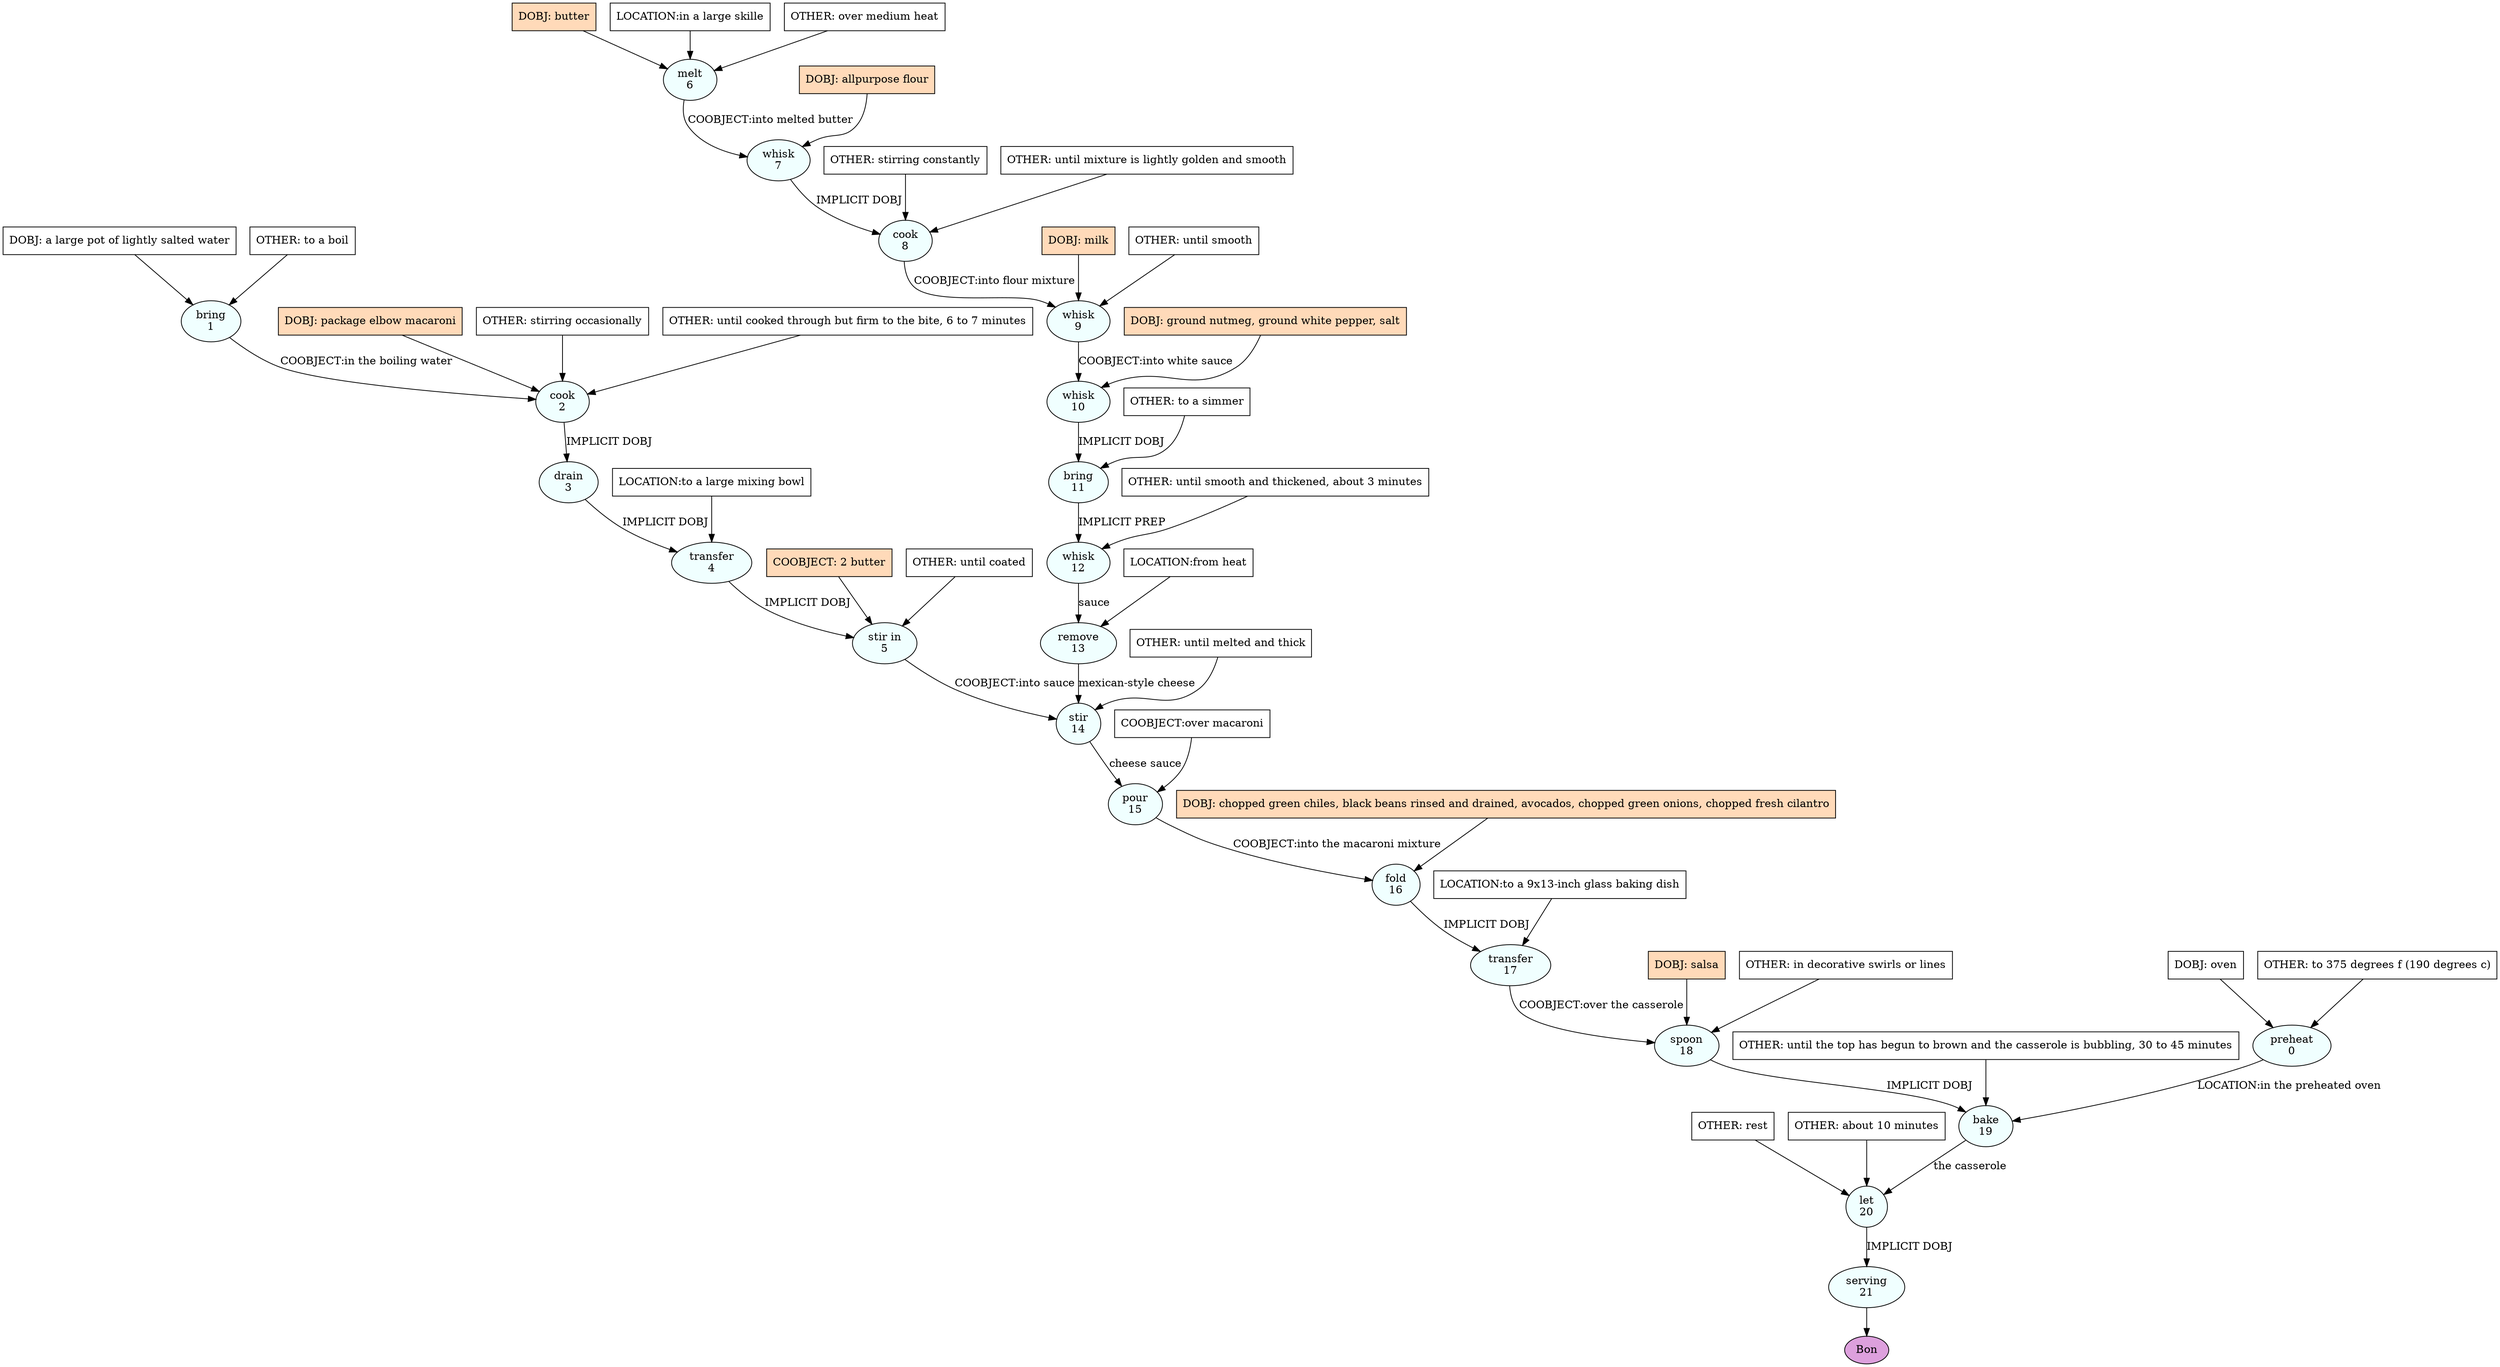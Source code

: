 digraph recipe {
E0[label="preheat
0", shape=oval, style=filled, fillcolor=azure]
E1[label="bring
1", shape=oval, style=filled, fillcolor=azure]
E2[label="cook
2", shape=oval, style=filled, fillcolor=azure]
E3[label="drain
3", shape=oval, style=filled, fillcolor=azure]
E4[label="transfer
4", shape=oval, style=filled, fillcolor=azure]
E5[label="stir in
5", shape=oval, style=filled, fillcolor=azure]
E6[label="melt
6", shape=oval, style=filled, fillcolor=azure]
E7[label="whisk
7", shape=oval, style=filled, fillcolor=azure]
E8[label="cook
8", shape=oval, style=filled, fillcolor=azure]
E9[label="whisk
9", shape=oval, style=filled, fillcolor=azure]
E10[label="whisk
10", shape=oval, style=filled, fillcolor=azure]
E11[label="bring
11", shape=oval, style=filled, fillcolor=azure]
E12[label="whisk
12", shape=oval, style=filled, fillcolor=azure]
E13[label="remove
13", shape=oval, style=filled, fillcolor=azure]
E14[label="stir
14", shape=oval, style=filled, fillcolor=azure]
E15[label="pour
15", shape=oval, style=filled, fillcolor=azure]
E16[label="fold
16", shape=oval, style=filled, fillcolor=azure]
E17[label="transfer
17", shape=oval, style=filled, fillcolor=azure]
E18[label="spoon
18", shape=oval, style=filled, fillcolor=azure]
E19[label="bake
19", shape=oval, style=filled, fillcolor=azure]
E20[label="let
20", shape=oval, style=filled, fillcolor=azure]
E21[label="serving
21", shape=oval, style=filled, fillcolor=azure]
D1[label="DOBJ: a large pot of lightly salted water", shape=box, style=filled, fillcolor=white]
D1 -> E1
O1_0[label="OTHER: to a boil", shape=box, style=filled, fillcolor=white]
O1_0 -> E1
D0[label="DOBJ: oven", shape=box, style=filled, fillcolor=white]
D0 -> E0
O0_0[label="OTHER: to 375 degrees f (190 degrees c)", shape=box, style=filled, fillcolor=white]
O0_0 -> E0
D6[label="DOBJ: butter", shape=box, style=filled, fillcolor=peachpuff]
D6 -> E6
P6_0[label="LOCATION:in a large skille", shape=box, style=filled, fillcolor=white]
P6_0 -> E6
O6_0[label="OTHER: over medium heat", shape=box, style=filled, fillcolor=white]
O6_0 -> E6
D2_ing[label="DOBJ: package elbow macaroni", shape=box, style=filled, fillcolor=peachpuff]
D2_ing -> E2
E1 -> E2 [label="COOBJECT:in the boiling water"]
O2_0_0[label="OTHER: stirring occasionally", shape=box, style=filled, fillcolor=white]
O2_0_0 -> E2
O2_1_0[label="OTHER: until cooked through but firm to the bite, 6 to 7 minutes", shape=box, style=filled, fillcolor=white]
O2_1_0 -> E2
E2 -> E3 [label="IMPLICIT DOBJ"]
E3 -> E4 [label="IMPLICIT DOBJ"]
P4_0_0[label="LOCATION:to a large mixing bowl", shape=box, style=filled, fillcolor=white]
P4_0_0 -> E4
E4 -> E5 [label="IMPLICIT DOBJ"]
P5_0_ing[label="COOBJECT: 2 butter", shape=box, style=filled, fillcolor=peachpuff]
P5_0_ing -> E5
O5_0_0[label="OTHER: until coated", shape=box, style=filled, fillcolor=white]
O5_0_0 -> E5
D7_ing[label="DOBJ: allpurpose flour", shape=box, style=filled, fillcolor=peachpuff]
D7_ing -> E7
E6 -> E7 [label="COOBJECT:into melted butter"]
E7 -> E8 [label="IMPLICIT DOBJ"]
O8_0_0[label="OTHER: stirring constantly", shape=box, style=filled, fillcolor=white]
O8_0_0 -> E8
O8_1_0[label="OTHER: until mixture is lightly golden and smooth", shape=box, style=filled, fillcolor=white]
O8_1_0 -> E8
D9_ing[label="DOBJ: milk", shape=box, style=filled, fillcolor=peachpuff]
D9_ing -> E9
E8 -> E9 [label="COOBJECT:into flour mixture"]
O9_0_0[label="OTHER: until smooth", shape=box, style=filled, fillcolor=white]
O9_0_0 -> E9
D10_ing[label="DOBJ: ground nutmeg, ground white pepper, salt", shape=box, style=filled, fillcolor=peachpuff]
D10_ing -> E10
E9 -> E10 [label="COOBJECT:into white sauce"]
E10 -> E11 [label="IMPLICIT DOBJ"]
O11_0_0[label="OTHER: to a simmer", shape=box, style=filled, fillcolor=white]
O11_0_0 -> E11
E11 -> E12 [label="IMPLICIT PREP"]
O12_0_0[label="OTHER: until smooth and thickened, about 3 minutes", shape=box, style=filled, fillcolor=white]
O12_0_0 -> E12
E12 -> E13 [label="sauce"]
P13_0_0[label="LOCATION:from heat", shape=box, style=filled, fillcolor=white]
P13_0_0 -> E13
E13 -> E14 [label="mexican-style cheese"]
E5 -> E14 [label="COOBJECT:into sauce"]
O14_0_0[label="OTHER: until melted and thick", shape=box, style=filled, fillcolor=white]
O14_0_0 -> E14
E14 -> E15 [label="cheese sauce"]
P15_0_0[label="COOBJECT:over macaroni", shape=box, style=filled, fillcolor=white]
P15_0_0 -> E15
D16_ing[label="DOBJ: chopped green chiles, black beans rinsed and drained, avocados, chopped green onions, chopped fresh cilantro", shape=box, style=filled, fillcolor=peachpuff]
D16_ing -> E16
E15 -> E16 [label="COOBJECT:into the macaroni mixture"]
E16 -> E17 [label="IMPLICIT DOBJ"]
P17_0_0[label="LOCATION:to a 9x13-inch glass baking dish", shape=box, style=filled, fillcolor=white]
P17_0_0 -> E17
D18_ing[label="DOBJ: salsa", shape=box, style=filled, fillcolor=peachpuff]
D18_ing -> E18
E17 -> E18 [label="COOBJECT:over the casserole"]
O18_0_0[label="OTHER: in decorative swirls or lines", shape=box, style=filled, fillcolor=white]
O18_0_0 -> E18
E18 -> E19 [label="IMPLICIT DOBJ"]
E0 -> E19 [label="LOCATION:in the preheated oven"]
O19_0_0[label="OTHER: until the top has begun to brown and the casserole is bubbling, 30 to 45 minutes", shape=box, style=filled, fillcolor=white]
O19_0_0 -> E19
E19 -> E20 [label="the casserole"]
O20_0_0[label="OTHER: rest", shape=box, style=filled, fillcolor=white]
O20_0_0 -> E20
O20_1_0[label="OTHER: about 10 minutes", shape=box, style=filled, fillcolor=white]
O20_1_0 -> E20
E20 -> E21 [label="IMPLICIT DOBJ"]
EOR[label="Bon", shape=oval, style=filled, fillcolor=plum]
E21 -> EOR
}
